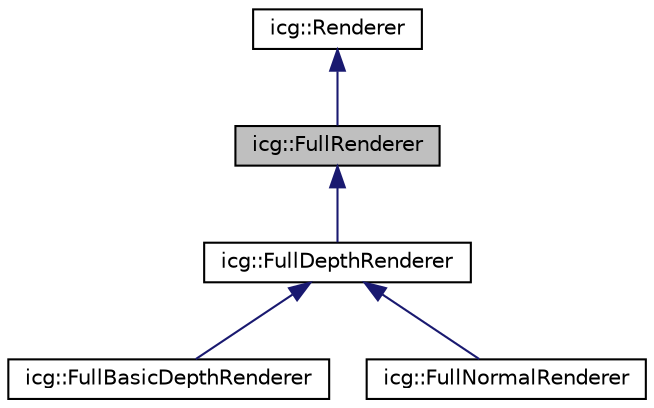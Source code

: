 digraph "icg::FullRenderer"
{
 // LATEX_PDF_SIZE
  edge [fontname="Helvetica",fontsize="10",labelfontname="Helvetica",labelfontsize="10"];
  node [fontname="Helvetica",fontsize="10",shape=record];
  Node1 [label="icg::FullRenderer",height=0.2,width=0.4,color="black", fillcolor="grey75", style="filled", fontcolor="black",tooltip="Abstract Renderer class that defines a full renderer that renders the image according to the image wi..."];
  Node2 -> Node1 [dir="back",color="midnightblue",fontsize="10",style="solid",fontname="Helvetica"];
  Node2 [label="icg::Renderer",height=0.2,width=0.4,color="black", fillcolor="white", style="filled",URL="$classicg_1_1Renderer.html",tooltip="Abstract class that defines a renderer as a single camera at a defined location."];
  Node1 -> Node3 [dir="back",color="midnightblue",fontsize="10",style="solid",fontname="Helvetica"];
  Node3 [label="icg::FullDepthRenderer",height=0.2,width=0.4,color="black", fillcolor="white", style="filled",URL="$classicg_1_1FullDepthRenderer.html",tooltip="Abstract Renderer class that defines a full depth renderer that extends the FullRenderer class with f..."];
  Node3 -> Node4 [dir="back",color="midnightblue",fontsize="10",style="solid",fontname="Helvetica"];
  Node4 [label="icg::FullBasicDepthRenderer",height=0.2,width=0.4,color="black", fillcolor="white", style="filled",URL="$classicg_1_1FullBasicDepthRenderer.html",tooltip="Renderer that extends the full depth renderer class with functionality from BasicDepthRendererCore to..."];
  Node3 -> Node5 [dir="back",color="midnightblue",fontsize="10",style="solid",fontname="Helvetica"];
  Node5 [label="icg::FullNormalRenderer",height=0.2,width=0.4,color="black", fillcolor="white", style="filled",URL="$classicg_1_1FullNormalRenderer.html",tooltip="Renderer that extends the full depth renderer class with functionality from NormalRendererCore to ren..."];
}

